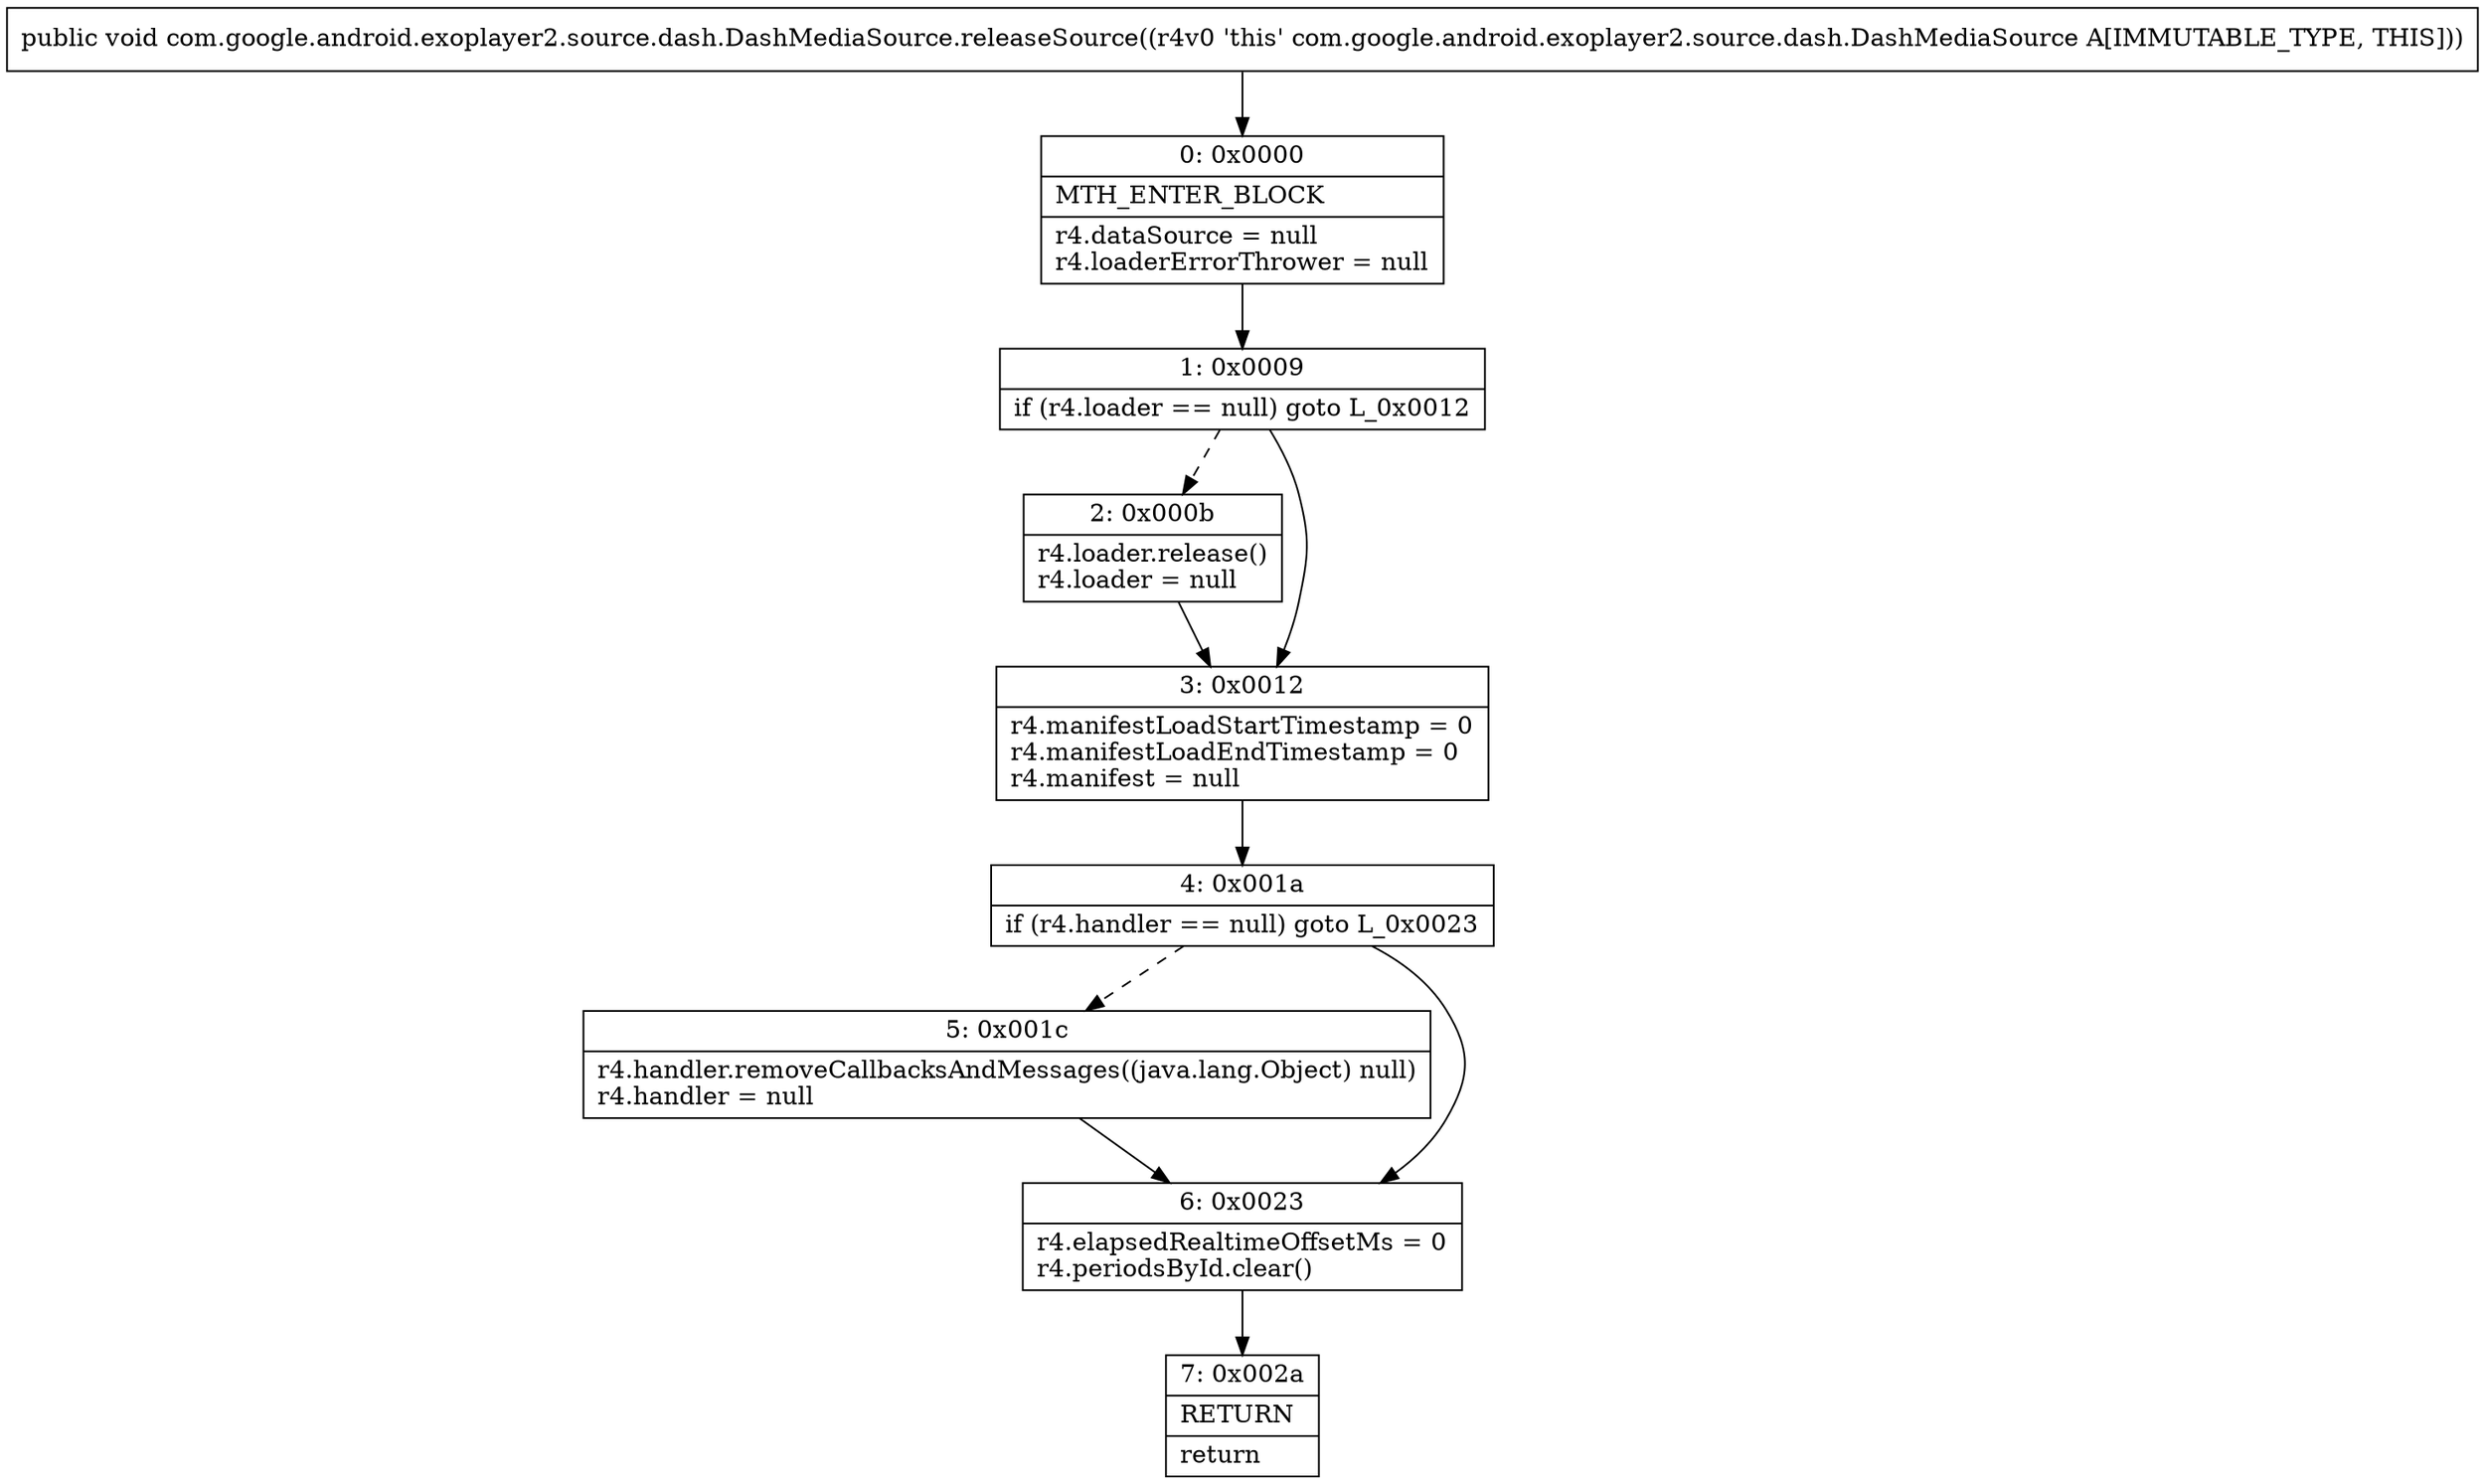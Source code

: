 digraph "CFG forcom.google.android.exoplayer2.source.dash.DashMediaSource.releaseSource()V" {
Node_0 [shape=record,label="{0\:\ 0x0000|MTH_ENTER_BLOCK\l|r4.dataSource = null\lr4.loaderErrorThrower = null\l}"];
Node_1 [shape=record,label="{1\:\ 0x0009|if (r4.loader == null) goto L_0x0012\l}"];
Node_2 [shape=record,label="{2\:\ 0x000b|r4.loader.release()\lr4.loader = null\l}"];
Node_3 [shape=record,label="{3\:\ 0x0012|r4.manifestLoadStartTimestamp = 0\lr4.manifestLoadEndTimestamp = 0\lr4.manifest = null\l}"];
Node_4 [shape=record,label="{4\:\ 0x001a|if (r4.handler == null) goto L_0x0023\l}"];
Node_5 [shape=record,label="{5\:\ 0x001c|r4.handler.removeCallbacksAndMessages((java.lang.Object) null)\lr4.handler = null\l}"];
Node_6 [shape=record,label="{6\:\ 0x0023|r4.elapsedRealtimeOffsetMs = 0\lr4.periodsById.clear()\l}"];
Node_7 [shape=record,label="{7\:\ 0x002a|RETURN\l|return\l}"];
MethodNode[shape=record,label="{public void com.google.android.exoplayer2.source.dash.DashMediaSource.releaseSource((r4v0 'this' com.google.android.exoplayer2.source.dash.DashMediaSource A[IMMUTABLE_TYPE, THIS])) }"];
MethodNode -> Node_0;
Node_0 -> Node_1;
Node_1 -> Node_2[style=dashed];
Node_1 -> Node_3;
Node_2 -> Node_3;
Node_3 -> Node_4;
Node_4 -> Node_5[style=dashed];
Node_4 -> Node_6;
Node_5 -> Node_6;
Node_6 -> Node_7;
}

